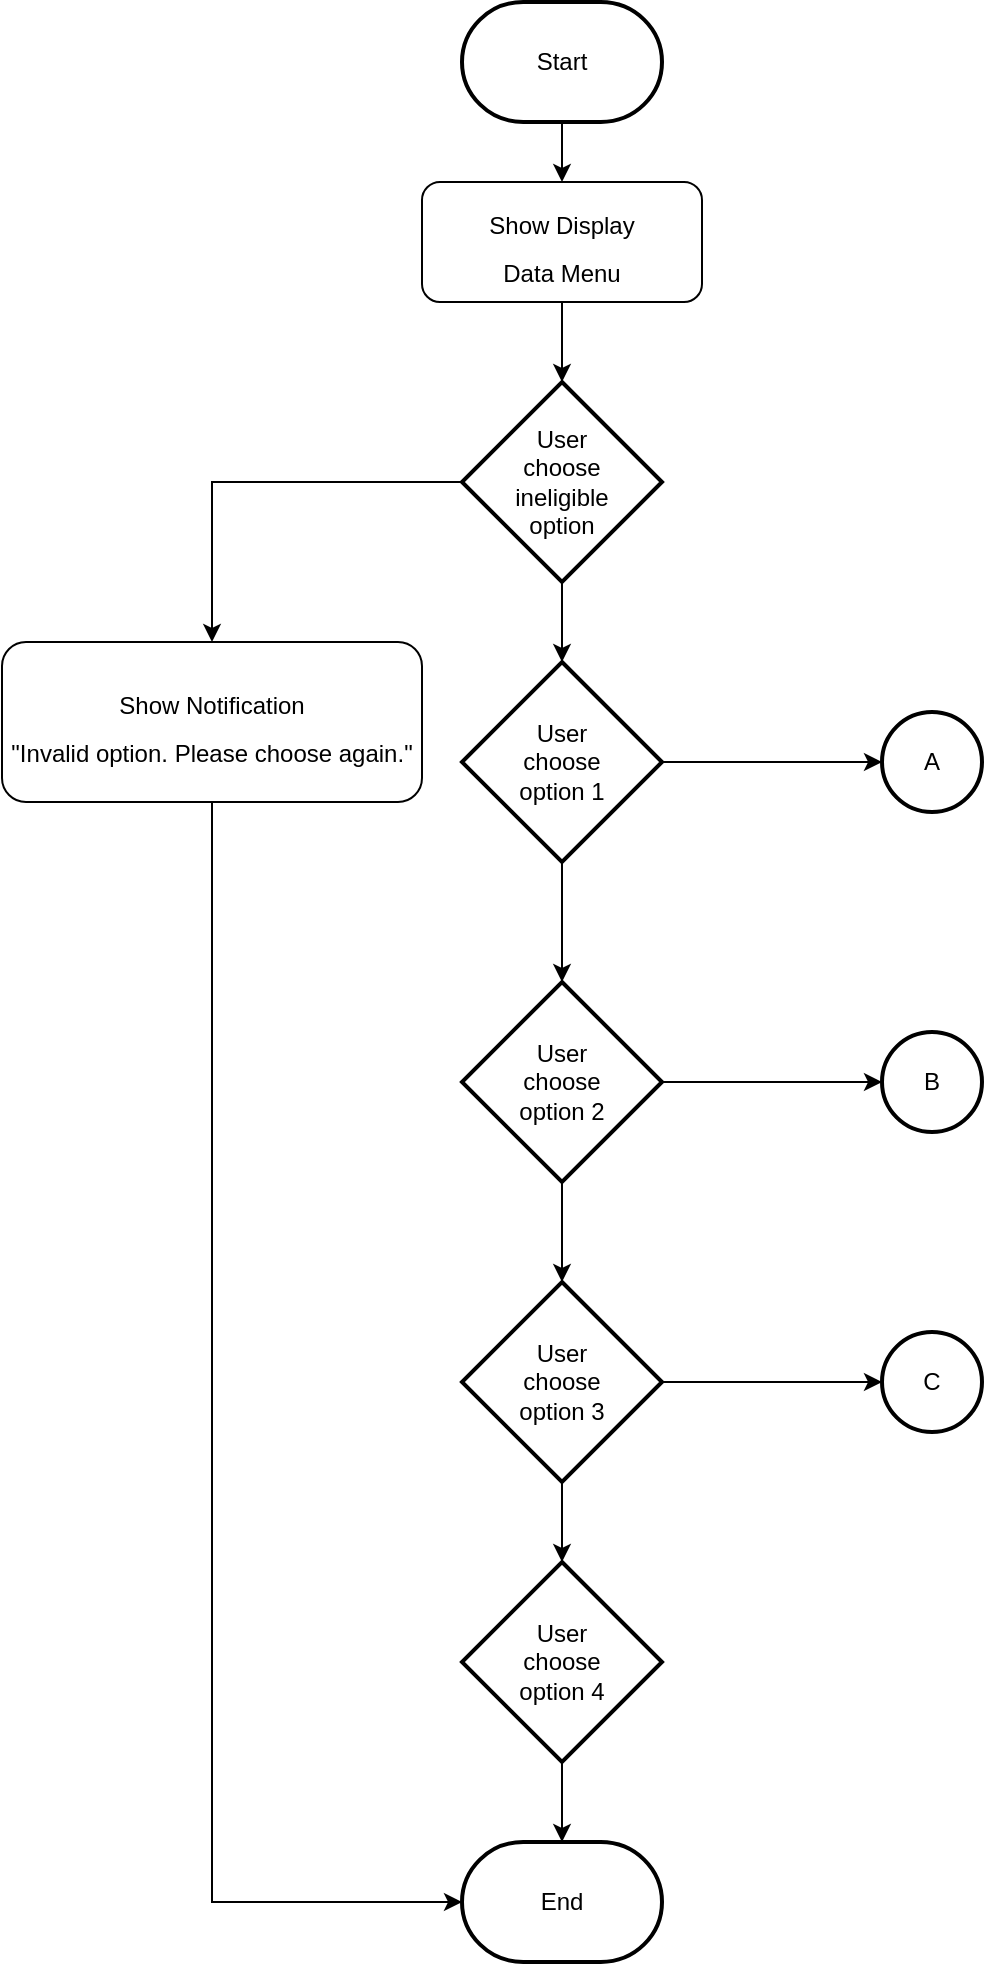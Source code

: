 <mxfile version="20.8.16" type="device"><diagram name="Page-1" id="YgEqUPuVGA8kiZRVOiVm"><mxGraphModel dx="427" dy="770" grid="1" gridSize="10" guides="1" tooltips="1" connect="1" arrows="1" fold="1" page="1" pageScale="1" pageWidth="850" pageHeight="1100" math="0" shadow="0"><root><mxCell id="0"/><mxCell id="1" parent="0"/><mxCell id="YNGssbgq_DC_thpJz_0D-3" value="" style="edgeStyle=orthogonalEdgeStyle;rounded=0;orthogonalLoop=1;jettySize=auto;html=1;fontSize=12;" parent="1" source="YNGssbgq_DC_thpJz_0D-4" target="YNGssbgq_DC_thpJz_0D-7" edge="1"><mxGeometry relative="1" as="geometry"/></mxCell><mxCell id="YNGssbgq_DC_thpJz_0D-4" value="&lt;font style=&quot;font-size: 12px;&quot;&gt;Show Display &lt;br&gt;Data Menu&lt;/font&gt;" style="rounded=1;whiteSpace=wrap;html=1;fontSize=20;" parent="1" vertex="1"><mxGeometry x="310" y="140" width="140" height="60" as="geometry"/></mxCell><mxCell id="YNGssbgq_DC_thpJz_0D-6" value="" style="edgeStyle=orthogonalEdgeStyle;rounded=0;orthogonalLoop=1;jettySize=auto;html=1;fontSize=12;" parent="1" source="YNGssbgq_DC_thpJz_0D-7" target="YNGssbgq_DC_thpJz_0D-10" edge="1"><mxGeometry relative="1" as="geometry"/></mxCell><mxCell id="YNGssbgq_DC_thpJz_0D-45" style="edgeStyle=orthogonalEdgeStyle;rounded=0;orthogonalLoop=1;jettySize=auto;html=1;entryX=0.5;entryY=0;entryDx=0;entryDy=0;fontSize=12;" parent="1" source="YNGssbgq_DC_thpJz_0D-7" target="YNGssbgq_DC_thpJz_0D-44" edge="1"><mxGeometry relative="1" as="geometry"/></mxCell><mxCell id="YNGssbgq_DC_thpJz_0D-7" value="User&lt;br&gt;choose&lt;br&gt;ineligible&lt;br&gt;option" style="strokeWidth=2;html=1;shape=mxgraph.flowchart.decision;whiteSpace=wrap;fontSize=12;" parent="1" vertex="1"><mxGeometry x="330" y="240" width="100" height="100" as="geometry"/></mxCell><mxCell id="YNGssbgq_DC_thpJz_0D-8" value="" style="edgeStyle=orthogonalEdgeStyle;rounded=0;orthogonalLoop=1;jettySize=auto;html=1;fontSize=12;" parent="1" source="YNGssbgq_DC_thpJz_0D-10" target="YNGssbgq_DC_thpJz_0D-14" edge="1"><mxGeometry relative="1" as="geometry"/></mxCell><mxCell id="YNGssbgq_DC_thpJz_0D-34" value="" style="edgeStyle=orthogonalEdgeStyle;rounded=0;orthogonalLoop=1;jettySize=auto;html=1;" parent="1" source="YNGssbgq_DC_thpJz_0D-10" target="YNGssbgq_DC_thpJz_0D-33" edge="1"><mxGeometry relative="1" as="geometry"/></mxCell><mxCell id="YNGssbgq_DC_thpJz_0D-10" value="User&lt;br&gt;choose&lt;br&gt;option 1" style="strokeWidth=2;html=1;shape=mxgraph.flowchart.decision;whiteSpace=wrap;fontSize=12;" parent="1" vertex="1"><mxGeometry x="330" y="380" width="100" height="100" as="geometry"/></mxCell><mxCell id="YNGssbgq_DC_thpJz_0D-37" value="" style="edgeStyle=orthogonalEdgeStyle;rounded=0;orthogonalLoop=1;jettySize=auto;html=1;fontSize=12;" parent="1" source="YNGssbgq_DC_thpJz_0D-11" target="YNGssbgq_DC_thpJz_0D-36" edge="1"><mxGeometry relative="1" as="geometry"/></mxCell><mxCell id="YNGssbgq_DC_thpJz_0D-40" value="" style="edgeStyle=orthogonalEdgeStyle;rounded=0;orthogonalLoop=1;jettySize=auto;html=1;fontSize=12;" parent="1" source="YNGssbgq_DC_thpJz_0D-11" target="YNGssbgq_DC_thpJz_0D-39" edge="1"><mxGeometry relative="1" as="geometry"/></mxCell><mxCell id="YNGssbgq_DC_thpJz_0D-11" value="User&lt;br&gt;choose&lt;br&gt;option 3" style="strokeWidth=2;html=1;shape=mxgraph.flowchart.decision;whiteSpace=wrap;fontSize=12;" parent="1" vertex="1"><mxGeometry x="330" y="690" width="100" height="100" as="geometry"/></mxCell><mxCell id="YNGssbgq_DC_thpJz_0D-12" value="" style="edgeStyle=orthogonalEdgeStyle;rounded=0;orthogonalLoop=1;jettySize=auto;html=1;fontSize=12;" parent="1" source="YNGssbgq_DC_thpJz_0D-14" target="YNGssbgq_DC_thpJz_0D-11" edge="1"><mxGeometry relative="1" as="geometry"/></mxCell><mxCell id="YNGssbgq_DC_thpJz_0D-38" value="" style="edgeStyle=orthogonalEdgeStyle;rounded=0;orthogonalLoop=1;jettySize=auto;html=1;fontSize=12;" parent="1" source="YNGssbgq_DC_thpJz_0D-14" target="YNGssbgq_DC_thpJz_0D-35" edge="1"><mxGeometry relative="1" as="geometry"/></mxCell><mxCell id="YNGssbgq_DC_thpJz_0D-14" value="User&lt;br&gt;choose&lt;br&gt;option 2" style="strokeWidth=2;html=1;shape=mxgraph.flowchart.decision;whiteSpace=wrap;fontSize=12;" parent="1" vertex="1"><mxGeometry x="330" y="540" width="100" height="100" as="geometry"/></mxCell><mxCell id="YNGssbgq_DC_thpJz_0D-26" value="" style="edgeStyle=orthogonalEdgeStyle;rounded=0;orthogonalLoop=1;jettySize=auto;html=1;" parent="1" source="YNGssbgq_DC_thpJz_0D-25" target="YNGssbgq_DC_thpJz_0D-4" edge="1"><mxGeometry relative="1" as="geometry"/></mxCell><mxCell id="YNGssbgq_DC_thpJz_0D-25" value="Start" style="strokeWidth=2;html=1;shape=mxgraph.flowchart.terminator;whiteSpace=wrap;" parent="1" vertex="1"><mxGeometry x="330" y="50" width="100" height="60" as="geometry"/></mxCell><mxCell id="YNGssbgq_DC_thpJz_0D-33" value="&lt;font style=&quot;font-size: 12px;&quot;&gt;A&lt;/font&gt;" style="strokeWidth=2;html=1;shape=mxgraph.flowchart.start_2;whiteSpace=wrap;" parent="1" vertex="1"><mxGeometry x="540" y="405" width="50" height="50" as="geometry"/></mxCell><mxCell id="YNGssbgq_DC_thpJz_0D-35" value="&lt;font style=&quot;font-size: 12px;&quot;&gt;B&lt;/font&gt;" style="strokeWidth=2;html=1;shape=mxgraph.flowchart.start_2;whiteSpace=wrap;" parent="1" vertex="1"><mxGeometry x="540" y="565" width="50" height="50" as="geometry"/></mxCell><mxCell id="YNGssbgq_DC_thpJz_0D-36" value="&lt;font style=&quot;font-size: 12px;&quot;&gt;C&lt;/font&gt;" style="strokeWidth=2;html=1;shape=mxgraph.flowchart.start_2;whiteSpace=wrap;" parent="1" vertex="1"><mxGeometry x="540" y="715" width="50" height="50" as="geometry"/></mxCell><mxCell id="YNGssbgq_DC_thpJz_0D-42" value="" style="edgeStyle=orthogonalEdgeStyle;rounded=0;orthogonalLoop=1;jettySize=auto;html=1;fontSize=12;" parent="1" source="YNGssbgq_DC_thpJz_0D-39" target="YNGssbgq_DC_thpJz_0D-41" edge="1"><mxGeometry relative="1" as="geometry"/></mxCell><mxCell id="YNGssbgq_DC_thpJz_0D-39" value="User&lt;br&gt;choose&lt;br&gt;option 4" style="strokeWidth=2;html=1;shape=mxgraph.flowchart.decision;whiteSpace=wrap;fontSize=12;" parent="1" vertex="1"><mxGeometry x="330" y="830" width="100" height="100" as="geometry"/></mxCell><mxCell id="YNGssbgq_DC_thpJz_0D-41" value="End" style="strokeWidth=2;html=1;shape=mxgraph.flowchart.terminator;whiteSpace=wrap;" parent="1" vertex="1"><mxGeometry x="330" y="970" width="100" height="60" as="geometry"/></mxCell><mxCell id="YNGssbgq_DC_thpJz_0D-46" style="edgeStyle=orthogonalEdgeStyle;rounded=0;orthogonalLoop=1;jettySize=auto;html=1;entryX=0;entryY=0.5;entryDx=0;entryDy=0;entryPerimeter=0;fontSize=12;exitX=0.5;exitY=1;exitDx=0;exitDy=0;" parent="1" source="YNGssbgq_DC_thpJz_0D-44" target="YNGssbgq_DC_thpJz_0D-41" edge="1"><mxGeometry relative="1" as="geometry"/></mxCell><mxCell id="YNGssbgq_DC_thpJz_0D-44" value="&lt;font style=&quot;font-size: 12px;&quot;&gt;Show Notification &lt;br&gt;&quot;Invalid option. Please choose again.&quot;&lt;br&gt;&lt;/font&gt;" style="rounded=1;whiteSpace=wrap;html=1;fontSize=20;" parent="1" vertex="1"><mxGeometry x="100" y="370" width="210" height="80" as="geometry"/></mxCell></root></mxGraphModel></diagram></mxfile>